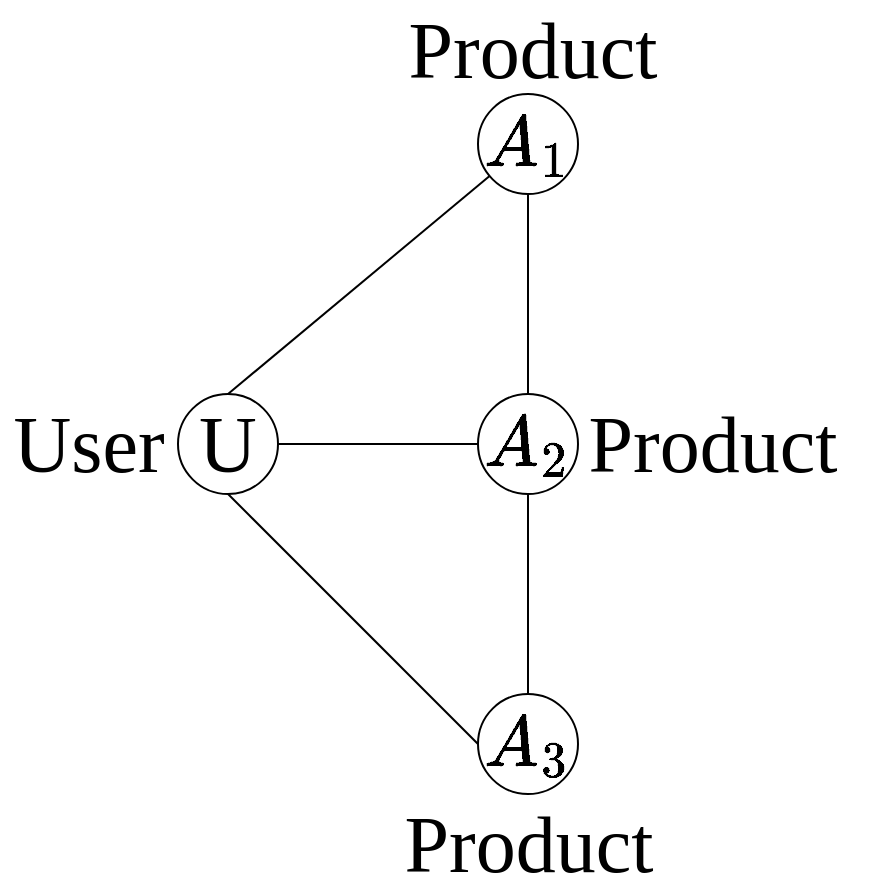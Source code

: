 <mxfile version="22.1.13" type="github" pages="2">
  <diagram name="amazon" id="fCA8_PMctPCgwvYJMUSU">
    <mxGraphModel dx="885" dy="570" grid="1" gridSize="10" guides="1" tooltips="1" connect="1" arrows="1" fold="1" page="1" pageScale="1" pageWidth="4681" pageHeight="3300" math="1" shadow="0">
      <root>
        <mxCell id="0" />
        <mxCell id="1" parent="0" />
        <mxCell id="P_II87GhfvFhkmxFU4Ft-2" value="&lt;font style=&quot;font-size: 40px;&quot;&gt;User&lt;/font&gt;" style="text;html=1;strokeColor=none;fillColor=none;align=center;verticalAlign=middle;whiteSpace=wrap;rounded=0;fontFamily=Times New Roman;container=0;" vertex="1" parent="1">
          <mxGeometry x="90" y="457.5" width="75" height="33" as="geometry" />
        </mxCell>
        <mxCell id="P_II87GhfvFhkmxFU4Ft-4" value="&lt;font style=&quot;font-size: 40px;&quot;&gt;Product&lt;/font&gt;" style="text;html=1;strokeColor=none;fillColor=none;align=center;verticalAlign=middle;whiteSpace=wrap;rounded=0;fontFamily=Times New Roman;container=0;" vertex="1" parent="1">
          <mxGeometry x="402" y="457.5" width="75" height="33" as="geometry" />
        </mxCell>
        <mxCell id="P_II87GhfvFhkmxFU4Ft-6" value="&lt;font style=&quot;font-size: 40px;&quot;&gt;Product&lt;/font&gt;" style="text;html=1;strokeColor=none;fillColor=none;align=center;verticalAlign=middle;whiteSpace=wrap;rounded=0;fontFamily=Times New Roman;container=0;" vertex="1" parent="1">
          <mxGeometry x="309.5" y="657" width="75" height="33" as="geometry" />
        </mxCell>
        <mxCell id="P_II87GhfvFhkmxFU4Ft-8" value="&lt;font style=&quot;font-size: 40px;&quot;&gt;Product&lt;/font&gt;" style="text;html=1;strokeColor=none;fillColor=none;align=center;verticalAlign=middle;whiteSpace=wrap;rounded=0;fontFamily=Times New Roman;container=0;" vertex="1" parent="1">
          <mxGeometry x="312" y="260" width="75" height="33" as="geometry" />
        </mxCell>
        <mxCell id="By5XkpEbM1x0tMT9yCk7-5" style="edgeStyle=none;shape=connector;rounded=0;orthogonalLoop=1;jettySize=auto;html=1;exitX=0.5;exitY=0;exitDx=0;exitDy=0;labelBackgroundColor=default;strokeColor=default;align=center;verticalAlign=middle;fontFamily=Helvetica;fontSize=11;fontColor=default;endArrow=none;endFill=0;" edge="1" parent="1" source="P_II87GhfvFhkmxFU4Ft-1" target="By5XkpEbM1x0tMT9yCk7-3">
          <mxGeometry relative="1" as="geometry" />
        </mxCell>
        <mxCell id="By5XkpEbM1x0tMT9yCk7-6" style="edgeStyle=none;shape=connector;rounded=0;orthogonalLoop=1;jettySize=auto;html=1;exitX=0.5;exitY=1;exitDx=0;exitDy=0;entryX=0;entryY=0.5;entryDx=0;entryDy=0;labelBackgroundColor=default;strokeColor=default;align=center;verticalAlign=middle;fontFamily=Helvetica;fontSize=11;fontColor=default;endArrow=none;endFill=0;" edge="1" parent="1" source="P_II87GhfvFhkmxFU4Ft-1" target="P_II87GhfvFhkmxFU4Ft-7">
          <mxGeometry relative="1" as="geometry" />
        </mxCell>
        <mxCell id="By5XkpEbM1x0tMT9yCk7-7" style="edgeStyle=none;shape=connector;rounded=0;orthogonalLoop=1;jettySize=auto;html=1;exitX=1;exitY=0.5;exitDx=0;exitDy=0;entryX=0;entryY=0.5;entryDx=0;entryDy=0;labelBackgroundColor=default;strokeColor=default;align=center;verticalAlign=middle;fontFamily=Helvetica;fontSize=11;fontColor=default;endArrow=none;endFill=0;" edge="1" parent="1" source="P_II87GhfvFhkmxFU4Ft-1" target="P_II87GhfvFhkmxFU4Ft-5">
          <mxGeometry relative="1" as="geometry" />
        </mxCell>
        <mxCell id="P_II87GhfvFhkmxFU4Ft-1" value="&lt;font style=&quot;font-size: 40px;&quot;&gt;U&lt;/font&gt;" style="ellipse;whiteSpace=wrap;html=1;aspect=fixed;fontFamily=Times New Roman;container=0;" vertex="1" parent="1">
          <mxGeometry x="172" y="449" width="50" height="50" as="geometry" />
        </mxCell>
        <mxCell id="By5XkpEbM1x0tMT9yCk7-9" style="edgeStyle=none;shape=connector;rounded=0;orthogonalLoop=1;jettySize=auto;html=1;exitX=0.5;exitY=1;exitDx=0;exitDy=0;entryX=0.5;entryY=0;entryDx=0;entryDy=0;labelBackgroundColor=default;strokeColor=default;align=center;verticalAlign=middle;fontFamily=Helvetica;fontSize=11;fontColor=default;endArrow=none;endFill=0;" edge="1" parent="1" source="P_II87GhfvFhkmxFU4Ft-5" target="P_II87GhfvFhkmxFU4Ft-7">
          <mxGeometry relative="1" as="geometry" />
        </mxCell>
        <mxCell id="P_II87GhfvFhkmxFU4Ft-5" value="&lt;font style=&quot;font-size: 35px;&quot;&gt;$$A_2$$&lt;/font&gt;" style="ellipse;whiteSpace=wrap;html=1;aspect=fixed;fontFamily=Times New Roman;container=0;" vertex="1" parent="1">
          <mxGeometry x="322" y="449" width="50" height="50" as="geometry" />
        </mxCell>
        <mxCell id="P_II87GhfvFhkmxFU4Ft-7" value="&lt;font style=&quot;font-size: 35px;&quot;&gt;$$A_3$$&lt;/font&gt;" style="ellipse;whiteSpace=wrap;html=1;aspect=fixed;fontFamily=Times New Roman;container=0;" vertex="1" parent="1">
          <mxGeometry x="322" y="599" width="50" height="50" as="geometry" />
        </mxCell>
        <mxCell id="By5XkpEbM1x0tMT9yCk7-8" style="edgeStyle=none;shape=connector;rounded=0;orthogonalLoop=1;jettySize=auto;html=1;exitX=0.5;exitY=1;exitDx=0;exitDy=0;entryX=0.5;entryY=0;entryDx=0;entryDy=0;labelBackgroundColor=default;strokeColor=default;align=center;verticalAlign=middle;fontFamily=Helvetica;fontSize=11;fontColor=default;endArrow=none;endFill=0;" edge="1" parent="1" source="By5XkpEbM1x0tMT9yCk7-3" target="P_II87GhfvFhkmxFU4Ft-5">
          <mxGeometry relative="1" as="geometry" />
        </mxCell>
        <mxCell id="By5XkpEbM1x0tMT9yCk7-3" value="&lt;font style=&quot;font-size: 35px;&quot;&gt;$$A_1$$&lt;/font&gt;" style="ellipse;whiteSpace=wrap;html=1;aspect=fixed;fontFamily=Times New Roman;container=0;" vertex="1" parent="1">
          <mxGeometry x="322" y="299" width="50" height="50" as="geometry" />
        </mxCell>
        <mxCell id="wkhm0FDZj49vZLmObD-7-1" value="" style="rounded=0;whiteSpace=wrap;html=1;fontFamily=Helvetica;fontSize=11;fontColor=default;fillColor=none;strokeColor=none;" vertex="1" parent="1">
          <mxGeometry x="83" y="256" width="440" height="440" as="geometry" />
        </mxCell>
      </root>
    </mxGraphModel>
  </diagram>
  <diagram id="b24Sp2EazhhVOQ4-WjkA" name="human">
    <mxGraphModel dx="1018" dy="3956" grid="1" gridSize="10" guides="1" tooltips="1" connect="1" arrows="1" fold="1" page="1" pageScale="1" pageWidth="4681" pageHeight="3300" math="1" shadow="0">
      <root>
        <mxCell id="0" />
        <mxCell id="1" parent="0" />
        <mxCell id="o2DvQzvSn473nNnx0WMC-2" style="edgeStyle=none;shape=connector;rounded=0;orthogonalLoop=1;jettySize=auto;html=1;exitX=0.5;exitY=1;exitDx=0;exitDy=0;entryX=0.5;entryY=0;entryDx=0;entryDy=0;labelBackgroundColor=default;strokeColor=default;align=center;verticalAlign=middle;fontFamily=Times New Roman;fontSize=11;fontColor=default;endArrow=none;endFill=0;" edge="1" parent="1" source="o2DvQzvSn473nNnx0WMC-4" target="o2DvQzvSn473nNnx0WMC-9">
          <mxGeometry relative="1" as="geometry" />
        </mxCell>
        <mxCell id="o2DvQzvSn473nNnx0WMC-14" style="edgeStyle=none;shape=connector;rounded=0;orthogonalLoop=1;jettySize=auto;html=1;exitX=0;exitY=0.5;exitDx=0;exitDy=0;labelBackgroundColor=default;strokeColor=default;align=center;verticalAlign=middle;fontFamily=Times New Roman;fontSize=11;fontColor=default;endArrow=none;endFill=0;" edge="1" parent="1" source="o2DvQzvSn473nNnx0WMC-4" target="o2DvQzvSn473nNnx0WMC-6">
          <mxGeometry relative="1" as="geometry" />
        </mxCell>
        <mxCell id="o2DvQzvSn473nNnx0WMC-18" style="edgeStyle=none;shape=connector;rounded=0;orthogonalLoop=1;jettySize=auto;html=1;exitX=1;exitY=0.5;exitDx=0;exitDy=0;entryX=0;entryY=0.5;entryDx=0;entryDy=0;labelBackgroundColor=default;strokeColor=default;align=center;verticalAlign=middle;fontFamily=Times New Roman;fontSize=11;fontColor=default;endArrow=none;endFill=0;" edge="1" parent="1" source="o2DvQzvSn473nNnx0WMC-4" target="o2DvQzvSn473nNnx0WMC-17">
          <mxGeometry relative="1" as="geometry" />
        </mxCell>
        <mxCell id="o2DvQzvSn473nNnx0WMC-20" style="edgeStyle=none;shape=connector;rounded=0;orthogonalLoop=1;jettySize=auto;html=1;exitX=0.5;exitY=1;exitDx=0;exitDy=0;entryX=0.5;entryY=0;entryDx=0;entryDy=0;labelBackgroundColor=default;strokeColor=default;align=center;verticalAlign=middle;fontFamily=Times New Roman;fontSize=11;fontColor=default;endArrow=none;endFill=0;" edge="1" parent="1" source="o2DvQzvSn473nNnx0WMC-4" target="o2DvQzvSn473nNnx0WMC-19">
          <mxGeometry relative="1" as="geometry" />
        </mxCell>
        <mxCell id="o2DvQzvSn473nNnx0WMC-4" value="&lt;font style=&quot;font-size: 40px;&quot;&gt;$$P_1$$&lt;/font&gt;" style="ellipse;whiteSpace=wrap;html=1;aspect=fixed;fontFamily=Times New Roman;" vertex="1" parent="1">
          <mxGeometry x="295" y="230" width="50" height="50" as="geometry" />
        </mxCell>
        <mxCell id="o2DvQzvSn473nNnx0WMC-6" value="&lt;font style=&quot;font-size: 40px;&quot;&gt;$$P_2$$&lt;/font&gt;" style="ellipse;whiteSpace=wrap;html=1;aspect=fixed;fontFamily=Times New Roman;" vertex="1" parent="1">
          <mxGeometry x="145" y="230" width="50" height="50" as="geometry" />
        </mxCell>
        <mxCell id="o2DvQzvSn473nNnx0WMC-9" value="&lt;font style=&quot;font-size: 40px;&quot;&gt;$$P_4$$&lt;/font&gt;" style="ellipse;whiteSpace=wrap;html=1;aspect=fixed;fontFamily=Times New Roman;" vertex="1" parent="1">
          <mxGeometry x="295" y="80" width="50" height="50" as="geometry" />
        </mxCell>
        <mxCell id="o2DvQzvSn473nNnx0WMC-17" value="&lt;font style=&quot;font-size: 40px;&quot;&gt;$$P_3$$&lt;/font&gt;" style="ellipse;whiteSpace=wrap;html=1;aspect=fixed;fontFamily=Times New Roman;" vertex="1" parent="1">
          <mxGeometry x="445" y="230" width="50" height="50" as="geometry" />
        </mxCell>
        <mxCell id="o2DvQzvSn473nNnx0WMC-19" value="&lt;font style=&quot;font-size: 40px;&quot;&gt;$$P_5$$&lt;/font&gt;" style="ellipse;whiteSpace=wrap;html=1;aspect=fixed;fontFamily=Times New Roman;" vertex="1" parent="1">
          <mxGeometry x="295" y="380" width="50" height="50" as="geometry" />
        </mxCell>
        <mxCell id="cG461n-19PNF5c61SMKD-1" value="$$$$BAX$$&lt;br style=&quot;font-size: 40px;&quot;&gt;$$" style="text;html=1;strokeColor=none;fillColor=none;align=center;verticalAlign=middle;whiteSpace=wrap;rounded=0;fontSize=40;fontFamily=Times New Roman;fontColor=default;" vertex="1" parent="1">
          <mxGeometry x="290" y="40" width="60" height="30" as="geometry" />
        </mxCell>
        <mxCell id="cG461n-19PNF5c61SMKD-3" value="p53" style="text;html=1;strokeColor=none;fillColor=none;align=center;verticalAlign=middle;whiteSpace=wrap;rounded=0;fontSize=40;fontFamily=Times New Roman;fontColor=default;" vertex="1" parent="1">
          <mxGeometry x="345" y="200" width="60" height="30" as="geometry" />
        </mxCell>
        <mxCell id="cG461n-19PNF5c61SMKD-4" value="p21" style="text;html=1;strokeColor=none;fillColor=none;align=center;verticalAlign=middle;whiteSpace=wrap;rounded=0;fontSize=40;fontFamily=Times New Roman;fontColor=default;" vertex="1" parent="1">
          <mxGeometry x="140" y="290" width="60" height="30" as="geometry" />
        </mxCell>
        <mxCell id="cG461n-19PNF5c61SMKD-5" value="MDM2" style="text;html=1;strokeColor=none;fillColor=none;align=center;verticalAlign=middle;whiteSpace=wrap;rounded=0;fontSize=40;fontFamily=Times New Roman;fontColor=default;" vertex="1" parent="1">
          <mxGeometry x="440" y="290" width="60" height="30" as="geometry" />
        </mxCell>
        <mxCell id="cG461n-19PNF5c61SMKD-6" value="GADD45" style="text;html=1;strokeColor=none;fillColor=none;align=center;verticalAlign=middle;whiteSpace=wrap;rounded=0;fontSize=40;fontFamily=Times New Roman;fontColor=default;" vertex="1" parent="1">
          <mxGeometry x="290" y="440" width="60" height="30" as="geometry" />
        </mxCell>
        <mxCell id="cG461n-19PNF5c61SMKD-7" value="" style="rounded=0;whiteSpace=wrap;html=1;fontFamily=Helvetica;fontSize=11;fontColor=default;fillColor=none;strokeColor=none;" vertex="1" parent="1">
          <mxGeometry x="108" y="35" width="440" height="440" as="geometry" />
        </mxCell>
      </root>
    </mxGraphModel>
  </diagram>
</mxfile>
